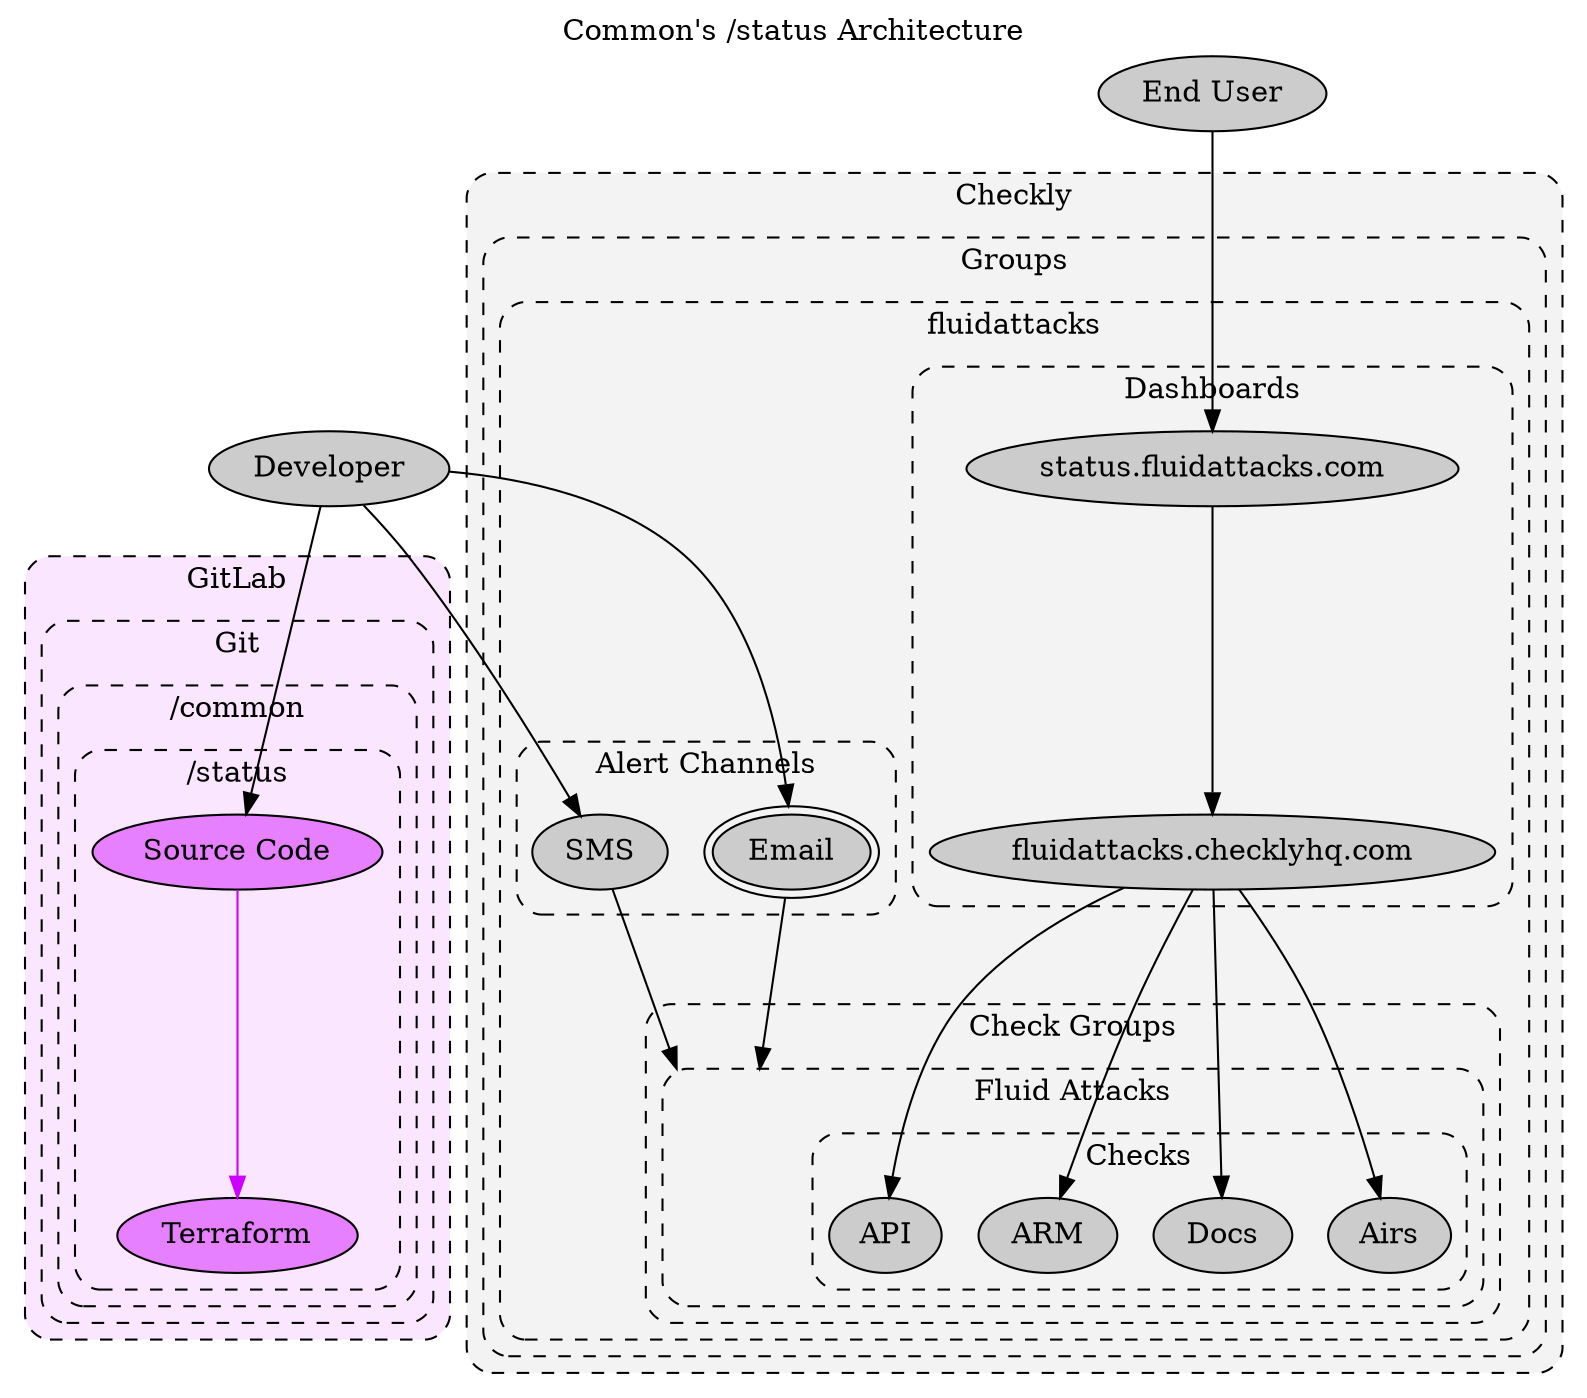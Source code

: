 // SPDX-FileCopyrightText: 2022 Fluid Attacks <development@fluidattacks.com>
//
// SPDX-License-Identifier: MPL-2.0

digraph status {
  label="Common's /status Architecture"
  labelloc="t"
  compound="true"
  concentrate="true"
  layout="dot"
  scale="scalexy"
  ranksep="2.0"

  node[style="filled"]
  graph[style="dashed,rounded"]

  subgraph cluster_gitlab {
    label="GitLab"
    bgcolor="0.8 0.1 1.0"
    node[fillcolor="0.8 0.5 1.0"]

    subgraph cluster_gitlab_git {
      label="Git"

      subgraph cluster_gitlab_git_common {
        label="/common"

        subgraph cluster_gitlab_git_common_criteria {
          label="/status"

          gitlab_git_common_status[label="Source Code"]
          gitlab_git_common_status_terraform[label="Terraform"]
        }
      }
    }
  }

  subgraph cluster_checkly {
    label="Checkly"
    bgcolor="0.0 0.0 0.95"
    node[fillcolor="0.0 0.0 0.8"]

    subgraph cluster_checkly_groups {
      label="Groups"

      subgraph cluster_checkly_groups_fluidattacks {
        label="fluidattacks"

        subgraph cluster_checkly_groups_fluidattacks_alert_channels {
          label="Alert Channels"

          checkly_groups_fluidattacks_alert_channels_email[label="Email" peripheries="2"]
          checkly_groups_fluidattacks_alert_channels_sms[label="SMS"]
        }

        subgraph cluster_checkly_groups_fluidattacks_check_groups {
          label="Check Groups"

          subgraph cluster_checkly_groups_fluidattacks_checks_groups_fluidattacks {
            label="Fluid Attacks"

            cluster_checkly_groups_fluidattacks_checks_groups_fluidattacks[label="" style="invis"]

            subgraph cluster_checkly_groups_fluidattacks_checks_groups_fluidattacks_checks {
              label="Checks"

              checkly_groups_fluidattacks_checks_airs[label="Airs"]
              checkly_groups_fluidattacks_checks_docs[label="Docs"]
              checkly_groups_fluidattacks_checks_arm[label="ARM"]
              checkly_groups_fluidattacks_checks_api[label="API"]
            }
          }
        }


        subgraph cluster_checkly_groups_fluidattacks_dashboards {
          label="Dashboards"

          checkly_groups_fluidattacks_dashboards_fluidattacks_checklyhq_com[label="fluidattacks.checklyhq.com"]
          checkly_groups_fluidattacks_dashboards_status_fluidattacks_com[label="status.fluidattacks.com"]
        }
      }
    }
  }

  edge[color="0.8 1.0 1.0"]
  gitlab_git_common_status -> gitlab_git_common_status_terraform[]

  node[fillcolor="0.0 0.0 0.8"]
  developer[label="Developer"]
  end_user[label="End User"]

  edge[color="0.0 0.0 0.0"]
  checkly_groups_fluidattacks_dashboards_status_fluidattacks_com -> checkly_groups_fluidattacks_dashboards_fluidattacks_checklyhq_com[]
  checkly_groups_fluidattacks_dashboards_fluidattacks_checklyhq_com -> checkly_groups_fluidattacks_checks_airs[]
  checkly_groups_fluidattacks_dashboards_fluidattacks_checklyhq_com -> checkly_groups_fluidattacks_checks_docs[]
  checkly_groups_fluidattacks_dashboards_fluidattacks_checklyhq_com -> checkly_groups_fluidattacks_checks_arm[]
  checkly_groups_fluidattacks_dashboards_fluidattacks_checklyhq_com -> checkly_groups_fluidattacks_checks_api[]
  checkly_groups_fluidattacks_alert_channels_email -> cluster_checkly_groups_fluidattacks_checks_groups_fluidattacks[lhead="cluster_checkly_groups_fluidattacks_checks_groups_fluidattacks"]
  checkly_groups_fluidattacks_alert_channels_sms -> cluster_checkly_groups_fluidattacks_checks_groups_fluidattacks[lhead="cluster_checkly_groups_fluidattacks_checks_groups_fluidattacks"]
  developer -> gitlab_git_common_status[]
  developer -> checkly_groups_fluidattacks_alert_channels_email[]
  developer -> checkly_groups_fluidattacks_alert_channels_sms[]
  end_user -> checkly_groups_fluidattacks_dashboards_status_fluidattacks_com[]
}
